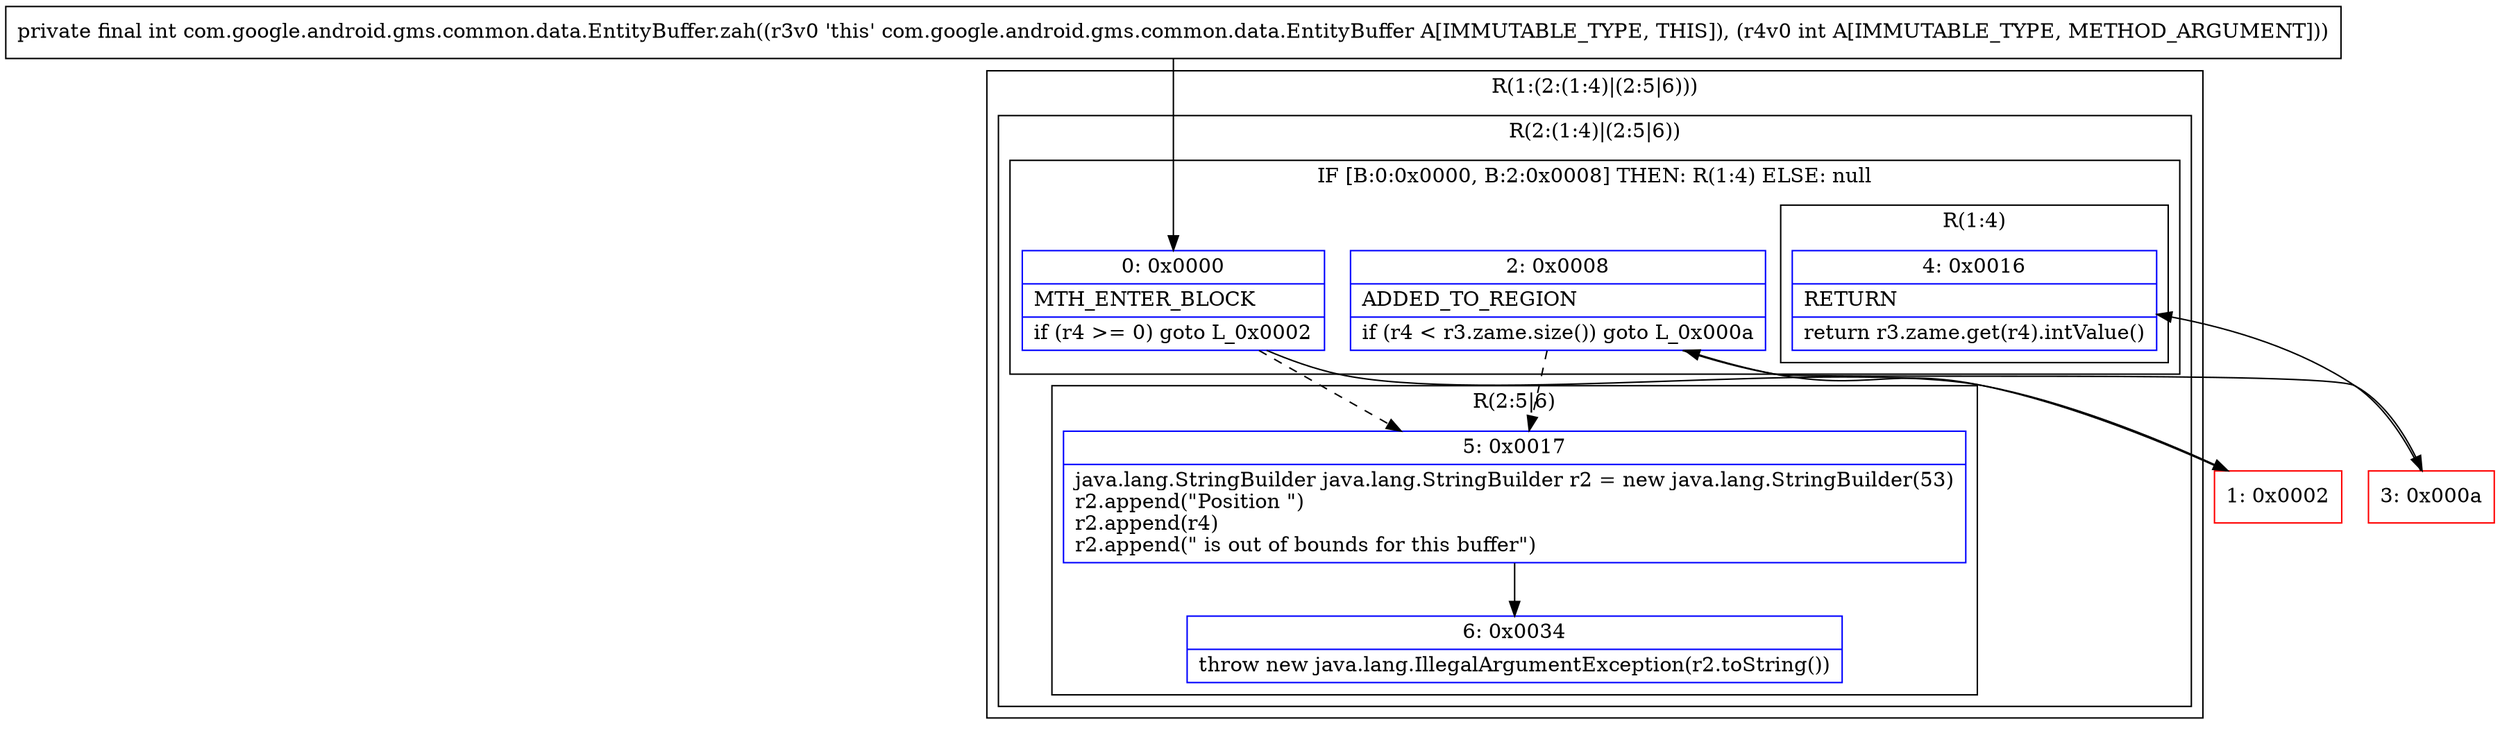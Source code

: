 digraph "CFG forcom.google.android.gms.common.data.EntityBuffer.zah(I)I" {
subgraph cluster_Region_1446500550 {
label = "R(1:(2:(1:4)|(2:5|6)))";
node [shape=record,color=blue];
subgraph cluster_Region_825842000 {
label = "R(2:(1:4)|(2:5|6))";
node [shape=record,color=blue];
subgraph cluster_IfRegion_350287289 {
label = "IF [B:0:0x0000, B:2:0x0008] THEN: R(1:4) ELSE: null";
node [shape=record,color=blue];
Node_0 [shape=record,label="{0\:\ 0x0000|MTH_ENTER_BLOCK\l|if (r4 \>= 0) goto L_0x0002\l}"];
Node_2 [shape=record,label="{2\:\ 0x0008|ADDED_TO_REGION\l|if (r4 \< r3.zame.size()) goto L_0x000a\l}"];
subgraph cluster_Region_1309931283 {
label = "R(1:4)";
node [shape=record,color=blue];
Node_4 [shape=record,label="{4\:\ 0x0016|RETURN\l|return r3.zame.get(r4).intValue()\l}"];
}
}
subgraph cluster_Region_2002629824 {
label = "R(2:5|6)";
node [shape=record,color=blue];
Node_5 [shape=record,label="{5\:\ 0x0017|java.lang.StringBuilder java.lang.StringBuilder r2 = new java.lang.StringBuilder(53)\lr2.append(\"Position \")\lr2.append(r4)\lr2.append(\" is out of bounds for this buffer\")\l}"];
Node_6 [shape=record,label="{6\:\ 0x0034|throw new java.lang.IllegalArgumentException(r2.toString())\l}"];
}
}
}
Node_1 [shape=record,color=red,label="{1\:\ 0x0002}"];
Node_3 [shape=record,color=red,label="{3\:\ 0x000a}"];
MethodNode[shape=record,label="{private final int com.google.android.gms.common.data.EntityBuffer.zah((r3v0 'this' com.google.android.gms.common.data.EntityBuffer A[IMMUTABLE_TYPE, THIS]), (r4v0 int A[IMMUTABLE_TYPE, METHOD_ARGUMENT])) }"];
MethodNode -> Node_0;
Node_0 -> Node_1;
Node_0 -> Node_5[style=dashed];
Node_2 -> Node_3;
Node_2 -> Node_5[style=dashed];
Node_5 -> Node_6;
Node_1 -> Node_2;
Node_3 -> Node_4;
}

